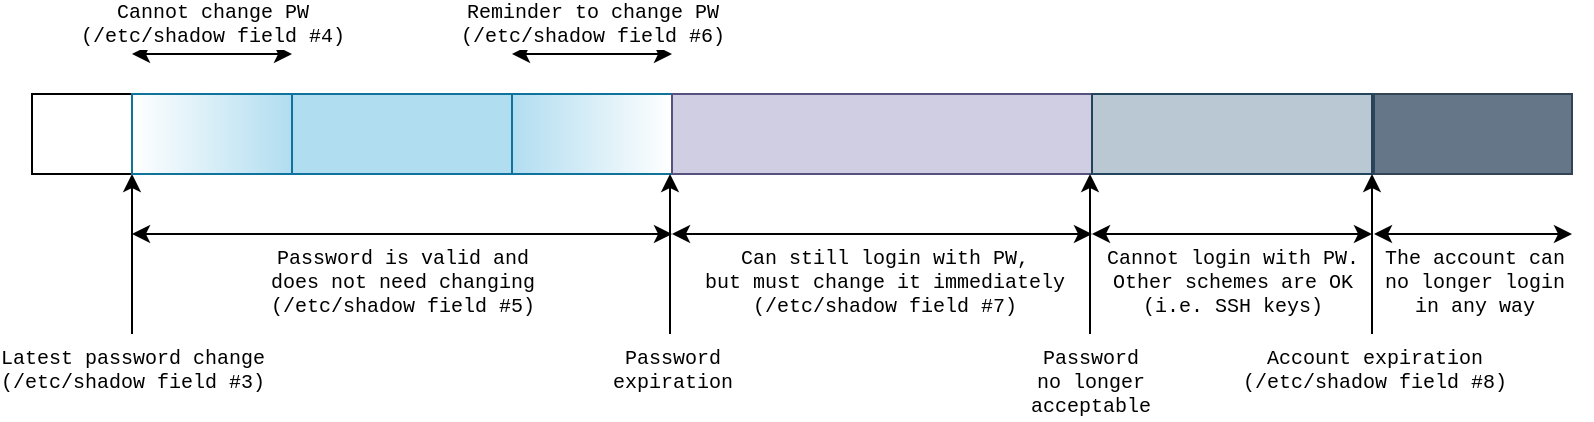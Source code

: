 <mxfile version="13.7.3" type="device"><diagram id="WO1pWGGf5JRfTYU0U1mP" name="Page-1"><mxGraphModel dx="1929" dy="816" grid="1" gridSize="10" guides="1" tooltips="1" connect="1" arrows="1" fold="1" page="1" pageScale="1" pageWidth="827" pageHeight="1169" math="0" shadow="0"><root><mxCell id="0"/><mxCell id="1" parent="0"/><mxCell id="psNlX3I705Dm4hHvCXoy-1" value="" style="rounded=0;whiteSpace=wrap;html=1;shadow=0;fontFamily=Courier New;fontSize=10;" parent="1" vertex="1"><mxGeometry x="-790" y="80" width="50" height="40" as="geometry"/></mxCell><mxCell id="psNlX3I705Dm4hHvCXoy-2" value="" style="endArrow=classic;html=1;fontFamily=Courier New;fontSize=10;" parent="1" edge="1"><mxGeometry width="50" height="50" relative="1" as="geometry"><mxPoint x="-740" y="200" as="sourcePoint"/><mxPoint x="-740" y="120" as="targetPoint"/></mxGeometry></mxCell><mxCell id="psNlX3I705Dm4hHvCXoy-3" value="&lt;div style=&quot;font-size: 10px;&quot;&gt;Latest password change&lt;/div&gt;&lt;div style=&quot;font-size: 10px;&quot;&gt;(/etc/shadow field #3)&lt;br style=&quot;font-size: 10px;&quot;&gt;&lt;/div&gt;" style="edgeLabel;html=1;align=center;verticalAlign=top;resizable=0;points=[];labelPosition=left;verticalLabelPosition=bottom;fontFamily=Courier New;fontSize=10;" parent="psNlX3I705Dm4hHvCXoy-2" vertex="1" connectable="0"><mxGeometry x="-0.4" y="-5" relative="1" as="geometry"><mxPoint x="-5" y="24" as="offset"/></mxGeometry></mxCell><mxCell id="psNlX3I705Dm4hHvCXoy-5" value="" style="rounded=0;whiteSpace=wrap;html=1;fillColor=#b1ddf0;strokeColor=#10739e;fontFamily=Courier New;fontSize=10;" parent="1" vertex="1"><mxGeometry x="-740" y="80" width="270" height="40" as="geometry"/></mxCell><mxCell id="psNlX3I705Dm4hHvCXoy-6" value="" style="endArrow=classic;startArrow=classic;html=1;fontFamily=Courier New;fontSize=10;" parent="1" edge="1"><mxGeometry width="50" height="50" relative="1" as="geometry"><mxPoint x="-740" y="150" as="sourcePoint"/><mxPoint x="-470" y="150" as="targetPoint"/></mxGeometry></mxCell><mxCell id="psNlX3I705Dm4hHvCXoy-7" value="&lt;div style=&quot;font-size: 10px&quot;&gt;Password is valid and&lt;/div&gt;&lt;div style=&quot;font-size: 10px&quot;&gt;does not need changing&lt;/div&gt;&lt;div style=&quot;font-size: 10px&quot;&gt;(/etc/shadow field #5)&lt;br style=&quot;font-size: 10px&quot;&gt;&lt;/div&gt;" style="edgeLabel;html=1;align=center;verticalAlign=top;resizable=0;points=[];labelPosition=center;verticalLabelPosition=bottom;fontFamily=Courier New;fontSize=10;" parent="psNlX3I705Dm4hHvCXoy-6" vertex="1" connectable="0"><mxGeometry x="-0.739" y="-3" relative="1" as="geometry"><mxPoint x="100" y="-3" as="offset"/></mxGeometry></mxCell><mxCell id="psNlX3I705Dm4hHvCXoy-8" value="" style="rounded=0;whiteSpace=wrap;html=1;fillColor=#b1ddf0;strokeColor=#10739e;gradientColor=#ffffff;gradientDirection=west;fontFamily=Courier New;fontSize=10;" parent="1" vertex="1"><mxGeometry x="-740" y="80" width="80" height="40" as="geometry"/></mxCell><mxCell id="psNlX3I705Dm4hHvCXoy-10" value="&lt;div align=&quot;center&quot; style=&quot;font-size: 10px&quot;&gt;Cannot change PW&lt;/div&gt;&lt;div align=&quot;center&quot; style=&quot;font-size: 10px&quot;&gt;(/etc/shadow field #4)&lt;br style=&quot;font-size: 10px&quot;&gt;&lt;/div&gt;" style="endArrow=classic;startArrow=classic;html=1;labelPosition=center;verticalLabelPosition=top;align=center;verticalAlign=bottom;fontFamily=Courier New;fontSize=10;" parent="1" edge="1"><mxGeometry width="50" height="50" relative="1" as="geometry"><mxPoint x="-740" y="60" as="sourcePoint"/><mxPoint x="-660" y="60" as="targetPoint"/></mxGeometry></mxCell><mxCell id="psNlX3I705Dm4hHvCXoy-11" value="" style="rounded=0;whiteSpace=wrap;html=1;strokeColor=#10739e;fillColor=#b1ddf0;gradientColor=#ffffff;gradientDirection=east;fontFamily=Courier New;fontSize=10;" parent="1" vertex="1"><mxGeometry x="-550" y="80" width="80" height="40" as="geometry"/></mxCell><mxCell id="psNlX3I705Dm4hHvCXoy-12" value="&lt;div style=&quot;font-size: 10px;&quot;&gt;Reminder to change PW&lt;/div&gt;&lt;div style=&quot;font-size: 10px;&quot;&gt;(/etc/shadow field #6)&lt;br style=&quot;font-size: 10px;&quot;&gt;&lt;/div&gt;" style="endArrow=classic;startArrow=classic;html=1;labelPosition=center;verticalLabelPosition=top;align=center;verticalAlign=bottom;fontFamily=Courier New;fontSize=10;" parent="1" edge="1"><mxGeometry width="50" height="50" relative="1" as="geometry"><mxPoint x="-550" y="60" as="sourcePoint"/><mxPoint x="-470" y="60" as="targetPoint"/></mxGeometry></mxCell><mxCell id="psNlX3I705Dm4hHvCXoy-14" value="" style="endArrow=classic;html=1;fontFamily=Courier New;fontSize=10;" parent="1" edge="1"><mxGeometry width="50" height="50" relative="1" as="geometry"><mxPoint x="-471" y="200" as="sourcePoint"/><mxPoint x="-471" y="120" as="targetPoint"/></mxGeometry></mxCell><mxCell id="psNlX3I705Dm4hHvCXoy-15" value="&lt;div style=&quot;font-size: 10px&quot;&gt;Password&lt;/div&gt;&lt;div style=&quot;font-size: 10px&quot;&gt;expiration&lt;/div&gt;" style="edgeLabel;html=1;align=center;verticalAlign=top;resizable=0;points=[];labelPosition=left;verticalLabelPosition=bottom;fontFamily=Courier New;fontSize=10;" parent="psNlX3I705Dm4hHvCXoy-14" vertex="1" connectable="0"><mxGeometry x="-0.4" y="-5" relative="1" as="geometry"><mxPoint x="-4" y="24" as="offset"/></mxGeometry></mxCell><mxCell id="psNlX3I705Dm4hHvCXoy-16" value="" style="rounded=0;whiteSpace=wrap;html=1;strokeColor=#56517e;fillColor=#d0cee2;gradientDirection=east;fontFamily=Courier New;fontSize=10;" parent="1" vertex="1"><mxGeometry x="-470" y="80" width="210" height="40" as="geometry"/></mxCell><mxCell id="psNlX3I705Dm4hHvCXoy-17" value="" style="endArrow=classic;startArrow=classic;html=1;fontFamily=Courier New;fontSize=10;" parent="1" edge="1"><mxGeometry width="50" height="50" relative="1" as="geometry"><mxPoint x="-470" y="150" as="sourcePoint"/><mxPoint x="-260" y="150" as="targetPoint"/></mxGeometry></mxCell><mxCell id="psNlX3I705Dm4hHvCXoy-18" value="&lt;div style=&quot;font-size: 10px&quot;&gt;Can still login with PW,&lt;/div&gt;&lt;div style=&quot;font-size: 10px&quot;&gt;but must change it immediately&lt;/div&gt;&lt;div style=&quot;font-size: 10px&quot;&gt;(/etc/shadow field #7)&lt;br style=&quot;font-size: 10px&quot;&gt;&lt;/div&gt;" style="edgeLabel;html=1;align=center;verticalAlign=top;resizable=0;points=[];labelPosition=center;verticalLabelPosition=bottom;fontFamily=Courier New;fontSize=10;" parent="psNlX3I705Dm4hHvCXoy-17" vertex="1" connectable="0"><mxGeometry x="-0.739" y="-3" relative="1" as="geometry"><mxPoint x="78" y="-3" as="offset"/></mxGeometry></mxCell><mxCell id="psNlX3I705Dm4hHvCXoy-19" value="" style="endArrow=classic;html=1;labelPosition=right;verticalLabelPosition=bottom;align=left;verticalAlign=top;fontFamily=Courier New;fontSize=10;" parent="1" edge="1"><mxGeometry width="50" height="50" relative="1" as="geometry"><mxPoint x="-261" y="200" as="sourcePoint"/><mxPoint x="-261" y="120" as="targetPoint"/></mxGeometry></mxCell><mxCell id="psNlX3I705Dm4hHvCXoy-20" value="&lt;div style=&quot;font-size: 10px&quot;&gt;Password&lt;/div&gt;&lt;div style=&quot;font-size: 10px&quot;&gt;no longer&lt;br style=&quot;font-size: 10px&quot;&gt;&lt;/div&gt;&lt;div style=&quot;font-size: 10px&quot;&gt;acceptable&lt;/div&gt;" style="edgeLabel;html=1;align=center;verticalAlign=top;resizable=0;points=[];labelPosition=left;verticalLabelPosition=bottom;fontFamily=Courier New;fontSize=10;" parent="psNlX3I705Dm4hHvCXoy-19" vertex="1" connectable="0"><mxGeometry x="-0.4" y="-5" relative="1" as="geometry"><mxPoint x="-5" y="24" as="offset"/></mxGeometry></mxCell><mxCell id="psNlX3I705Dm4hHvCXoy-21" value="" style="rounded=0;whiteSpace=wrap;html=1;fillColor=#bac8d3;strokeColor=#23445d;fontFamily=Courier New;fontSize=10;" parent="1" vertex="1"><mxGeometry x="-260" y="80" width="140" height="40" as="geometry"/></mxCell><mxCell id="psNlX3I705Dm4hHvCXoy-22" value="" style="rounded=0;whiteSpace=wrap;html=1;shadow=0;fillColor=#647687;strokeColor=#314354;fontColor=#ffffff;fontFamily=Courier New;fontSize=10;" parent="1" vertex="1"><mxGeometry x="-119" y="80" width="99" height="40" as="geometry"/></mxCell><mxCell id="psNlX3I705Dm4hHvCXoy-25" value="" style="endArrow=classic;html=1;labelPosition=right;verticalLabelPosition=bottom;align=left;verticalAlign=top;fontFamily=Courier New;fontSize=10;" parent="1" edge="1"><mxGeometry width="50" height="50" relative="1" as="geometry"><mxPoint x="-120" y="200" as="sourcePoint"/><mxPoint x="-120" y="120" as="targetPoint"/></mxGeometry></mxCell><mxCell id="psNlX3I705Dm4hHvCXoy-26" value="&lt;div style=&quot;font-size: 10px;&quot;&gt;Account expiration&lt;/div&gt;&lt;div style=&quot;font-size: 10px;&quot;&gt;(/etc/shadow field #8)&lt;br style=&quot;font-size: 10px;&quot;&gt;&lt;/div&gt;" style="edgeLabel;html=1;align=center;verticalAlign=top;resizable=0;points=[];labelPosition=left;verticalLabelPosition=bottom;fontFamily=Courier New;fontSize=10;" parent="psNlX3I705Dm4hHvCXoy-25" vertex="1" connectable="0"><mxGeometry x="-0.4" y="-5" relative="1" as="geometry"><mxPoint x="-4" y="24" as="offset"/></mxGeometry></mxCell><mxCell id="psNlX3I705Dm4hHvCXoy-27" value="&lt;div style=&quot;font-size: 10px&quot;&gt;The account can&lt;/div&gt;&lt;div style=&quot;font-size: 10px&quot;&gt;no longer login&lt;/div&gt;&lt;div style=&quot;font-size: 10px&quot;&gt;in any way&lt;/div&gt;" style="endArrow=classic;startArrow=classic;html=1;labelPosition=center;verticalLabelPosition=bottom;align=center;verticalAlign=top;fontFamily=Courier New;fontSize=10;" parent="1" edge="1"><mxGeometry width="50" height="50" relative="1" as="geometry"><mxPoint x="-119" y="150" as="sourcePoint"/><mxPoint x="-20" y="150" as="targetPoint"/></mxGeometry></mxCell><mxCell id="psNlX3I705Dm4hHvCXoy-50" value="&lt;div style=&quot;font-size: 10px&quot;&gt;Cannot login with PW.&lt;/div&gt;&lt;div style=&quot;font-size: 10px&quot;&gt;Other schemes are OK&lt;/div&gt;&lt;div style=&quot;font-size: 10px&quot;&gt;(i.e. SSH keys)&lt;/div&gt;" style="endArrow=classic;startArrow=classic;html=1;labelPosition=center;verticalLabelPosition=bottom;align=center;verticalAlign=top;fontFamily=Courier New;fontSize=10;" parent="1" edge="1"><mxGeometry width="50" height="50" relative="1" as="geometry"><mxPoint x="-120" y="150" as="sourcePoint"/><mxPoint x="-260" y="150" as="targetPoint"/></mxGeometry></mxCell></root></mxGraphModel></diagram></mxfile>